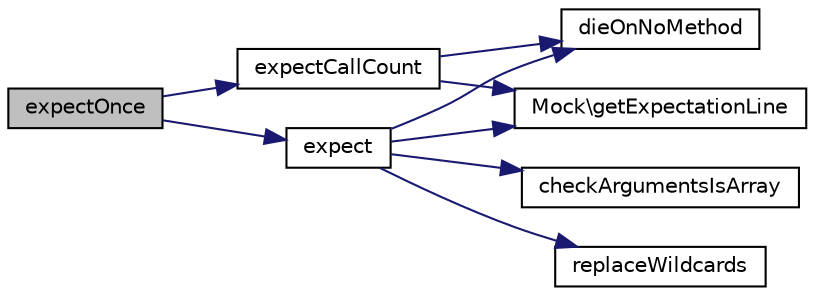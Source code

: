digraph "expectOnce"
{
  edge [fontname="Helvetica",fontsize="10",labelfontname="Helvetica",labelfontsize="10"];
  node [fontname="Helvetica",fontsize="10",shape=record];
  rankdir="LR";
  Node1 [label="expectOnce",height=0.2,width=0.4,color="black", fillcolor="grey75", style="filled" fontcolor="black"];
  Node1 -> Node2 [color="midnightblue",fontsize="10",style="solid",fontname="Helvetica"];
  Node2 [label="expectCallCount",height=0.2,width=0.4,color="black", fillcolor="white", style="filled",URL="$class_simple_mock.html#a91a30f1b440f00fb0a869fee5b31b72c"];
  Node2 -> Node3 [color="midnightblue",fontsize="10",style="solid",fontname="Helvetica"];
  Node3 [label="dieOnNoMethod",height=0.2,width=0.4,color="black", fillcolor="white", style="filled",URL="$class_simple_mock.html#a81f0830f96f465cacc07dd2d4734b254"];
  Node2 -> Node4 [color="midnightblue",fontsize="10",style="solid",fontname="Helvetica"];
  Node4 [label="Mock\\getExpectationLine",height=0.2,width=0.4,color="black", fillcolor="white", style="filled",URL="$class_mock.html#a1195624e78c1192fcdcf8299046d20b4"];
  Node1 -> Node5 [color="midnightblue",fontsize="10",style="solid",fontname="Helvetica"];
  Node5 [label="expect",height=0.2,width=0.4,color="black", fillcolor="white", style="filled",URL="$class_simple_mock.html#a388a6138e4309a29d701d1a868aacd1e"];
  Node5 -> Node3 [color="midnightblue",fontsize="10",style="solid",fontname="Helvetica"];
  Node5 -> Node6 [color="midnightblue",fontsize="10",style="solid",fontname="Helvetica"];
  Node6 [label="checkArgumentsIsArray",height=0.2,width=0.4,color="black", fillcolor="white", style="filled",URL="$class_simple_mock.html#aa9193e561896b4a8bb7cca1d2445c2c5"];
  Node5 -> Node7 [color="midnightblue",fontsize="10",style="solid",fontname="Helvetica"];
  Node7 [label="replaceWildcards",height=0.2,width=0.4,color="black", fillcolor="white", style="filled",URL="$class_simple_mock.html#a97c3be255e31206267833059144fc49f"];
  Node5 -> Node4 [color="midnightblue",fontsize="10",style="solid",fontname="Helvetica"];
}
